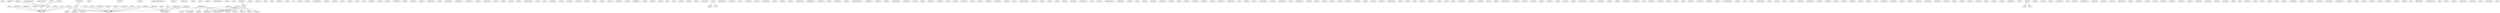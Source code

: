 digraph G {
  tsai [ label="tsai(1)" ];
  spring [ label="spring(1)" ];
  imparatorlugu [ label="imparatorlugu(2)" ];
  ed [ label="ed(9)" ];
  face [ label="face(1)" ];
  harbinde [ label="harbinde(2)" ];
  nun [ label="nun(5)" ];
  harbord [ label="harbord(1)" ];
  power [ label="power(1)" ];
  askeri [ label="askeri(2)" ];
  imparatorluklarindaki [ label="imparatorluklarindaki(1)" ];
  volume [ label="volume(1)" ];
  tarihi [ label="tarihi(1)" ];
  mutlucag [ label="mutlucag(1)" ];
  des [ label="des(2)" ];
  entrangeres [ label="entrangeres(1)" ];
  jackh [ label="jackh(1)" ];
  kur [ label="kur(2)" ];
  escape [ label="escape(1)" ];
  ermenilerden [ label="ermenilerden(1)" ];
  kital [ label="kital(1)" ];
  asia [ label="asia(1)" ];
  meray [ label="meray(2)" ];
  cambridge [ label="cambridge(3)" ];
  bir [ label="bir(2)" ];
  war [ label="war(1)" ];
  nasil [ label="nasil(1)" ];
  yaratilir [ label="yaratilir(1)" ];
  sorun [ label="sorun(1)" ];
  hakkinda [ label="hakkinda(1)" ];
  yi [ label="yi(1)" ];
  ohanus [ label="ohanus(1)" ];
  yale [ label="yale(1)" ];
  orel [ label="orel(1)" ];
  turkozu [ label="turkozu(1)" ];
  greece [ label="greece(1)" ];
  atase [ label="atase(1)" ];
  vi [ label="vi(1)" ];
  divan [ label="divan(1)" ];
  conference [ label="conference(2)" ];
  devlet [ label="devlet(1)" ];
  talimatname [ label="talimatname(1)" ];
  article [ label="article(1)" ];
  mesele [ label="mesele(1)" ];
  evvel [ label="evvel(1)" ];
  exists [ label="exists(1)" ];
  sera [ label="sera(1)" ];
  york [ label="york(8)" ];
  esas [ label="esas(1)" ];
  hareket [ label="hareket(1)" ];
  crown [ label="crown(1)" ];
  serves [ label="serves(1)" ];
  defterleri [ label="defterleri(3)" ];
  alfred [ label="alfred(1)" ];
  implore [ label="implore(1)" ];
  closed [ label="closed(1)" ];
  muharrerat [ label="muharrerat(4)" ];
  read [ label="read(1)" ];
  ittihad [ label="ittihad(1)" ];
  berkeley [ label="berkeley(2)" ];
  gunumuze [ label="gunumuze(1)" ];
  hazirliklari [ label="hazirliklari(1)" ];
  alexander [ label="alexander(1)" ];
  olunan [ label="olunan(1)" ];
  civilization [ label="civilization(1)" ];
  orsay [ label="orsay(1)" ];
  hakkinda [ label="hakkinda(1)" ];
  kalem [ label="kalem(1)" ];
  teroru [ label="teroru(1)" ];
  armenia [ label="armenia(2)" ];
  soul [ label="soul(1)" ];
  proceeded [ label="proceeded(1)" ];
  today [ label="today(1)" ];
  work [ label="work(1)" ];
  mountain [ label="mountain(1)" ];
  serve [ label="serve(1)" ];
  extermination [ label="extermination(1)" ];
  press [ label="press(5)" ];
  good [ label="good(1)" ];
  correspondence [ label="correspondence(3)" ];
  sempozyumu [ label="sempozyumu(1)" ];
  crane [ label="crane(1)" ];
  ilmi [ label="ilmi(1)" ];
  mesulleri [ label="mesulleri(1)" ];
  anasir [ label="anasir(1)" ];
  praeger [ label="praeger(1)" ];
  turklere [ label="turklere(1)" ];
  history [ label="history(3)" ];
  kadar [ label="kadar(1)" ];
  idare [ label="idare(1)" ];
  mahsus [ label="mahsus(1)" ];
  toynbee [ label="toynbee(1)" ];
  sorunu [ label="sorunu(1)" ];
  belgelerle [ label="belgelerle(1)" ];
  place [ label="place(1)" ];
  william [ label="william(1)" ];
  sehid [ label="sehid(1)" ];
  falls [ label="falls(1)" ];
  ege [ label="ege(1)" ];
  tarihin [ label="tarihin(1)" ];
  haven [ label="haven(1)" ];
  harb [ label="harb(2)" ];
  ermeniler [ label="ermeniler(3)" ];
  hate [ label="hate(2)" ];
  gain [ label="gain(1)" ];
  lot [ label="lot(1)" ];
  imperialism [ label="imperialism(1)" ];
  lousanne [ label="lousanne(1)" ];
  pasa [ label="pasa(1)" ];
  kartonlar [ label="kartonlar(2)" ];
  policy [ label="policy(1)" ];
  committee [ label="committee(1)" ];
  india [ label="india(1)" ];
  terakki [ label="terakki(1)" ];
  review [ label="review(1)" ];
  translation [ label="translation(1)" ];
  mudafaalari [ label="mudafaalari(1)" ];
  truebner [ label="truebner(1)" ];
  dunn [ label="dunn(1)" ];
  deliorman [ label="deliorman(1)" ];
  yildiz [ label="yildiz(2)" ];
  revolutionnaires [ label="revolutionnaires(1)" ];
  makaleler [ label="makaleler(1)" ];
  kitabevi [ label="kitabevi(1)" ];
  robert [ label="robert(1)" ];
  ankara [ label="ankara(2)" ];
  ermenilerin [ label="ermenilerin(1)" ];
  ottomane [ label="ottomane(1)" ];
  arsivi [ label="arsivi(1)" ];
  neside [ label="neside(1)" ];
  tarih [ label="tarih(2)" ];
  malumat [ label="malumat(1)" ];
  ottoman [ label="ottoman(1)" ];
  izmir [ label="izmir(1)" ];
  british [ label="british(1)" ];
  avetis [ label="avetis(1)" ];
  rawlinson [ label="rawlinson(1)" ];
  price [ label="price(1)" ];
  peace [ label="peace(1)" ];
  gazigiray [ label="gazigiray(1)" ];
  bakanligi [ label="bakanligi(1)" ];
  devleti [ label="devleti(2)" ];
  yuca [ label="yuca(1)" ];
  question [ label="question(2)" ];
  dunya [ label="dunya(1)" ];
  transcaucasia [ label="transcaucasia(1)" ];
  leonard [ label="leonard(1)" ];
  basar [ label="basar(1)" ];
  gn [ label="gn(2)" ];
  cokus [ label="cokus(1)" ];
  yahut [ label="yahut(1)" ];
  lenger [ label="lenger(1)" ];
  kurtulus [ label="kurtulus(1)" ];
  appressian [ label="appressian(1)" ];
  turk [ label="turk(3)" ];
  time [ label="time(1)" ];
  veysel [ label="veysel(1)" ];
  independence [ label="independence(2)" ];
  sardarapat [ label="sardarapat(1)" ];
  powell [ label="powell(1)" ];
  lausanne [ label="lausanne(2)" ];
  arsiv [ label="arsiv(1)" ];
  trench [ label="trench(1)" ];
  espouse [ label="espouse(1)" ];
  professor [ label="professor(1)" ];
  boston [ label="boston(1)" ];
  paul [ label="paul(2)" ];
  aksin [ label="aksin(1)" ];
  kafkas [ label="kafkas(1)" ];
  stanford [ label="stanford(1)" ];
  jaeschke [ label="jaeschke(1)" ];
  irade [ label="irade(1)" ];
  mustenid [ label="mustenid(1)" ];
  diplomacy [ label="diplomacy(1)" ];
  zeus [ label="zeus(1)" ];
  library [ label="library(1)" ];
  talat [ label="talat(1)" ];
  constitution [ label="constitution(1)" ];
  sydney [ label="sydney(1)" ];
  melbourne [ label="melbourne(1)" ];
  asaf [ label="asaf(1)" ];
  basbakanlik [ label="basbakanlik(1)" ];
  hatred [ label="hatred(1)" ];
  legion [ label="legion(1)" ];
  sir [ label="sir(2)" ];
  sahak [ label="sahak(1)" ];
  serdar [ label="serdar(2)" ];
  zuma [ label="zuma(1)" ];
  stop [ label="stop(1)" ];
  writes [ label="writes(1)" ];
  russia [ label="russia(1)" ];
  house [ label="house(1)" ];
  crescent [ label="crescent(1)" ];
  road [ label="road(2)" ];
  chatnam [ label="chatnam(1)" ];
  girisi [ label="girisi(1)" ];
  europe [ label="europe(1)" ];
  taksimi [ label="taksimi(1)" ];
  soyledikleri [ label="soyledikleri(1)" ];
  alper [ label="alper(1)" ];
  treaty [ label="treaty(1)" ];
  fall [ label="fall(1)" ];
  bombay [ label="bombay(1)" ];
  progress [ label="progress(1)" ];
  kurat [ label="kurat(1)" ];
  yayin [ label="yayin(1)" ];
  elie [ label="elie(1)" ];
  movement [ label="movement(1)" ];
  struggle [ label="struggle(2)" ];
  belgeler [ label="belgeler(1)" ];
  partition [ label="partition(2)" ];
  ducar [ label="ducar(1)" ];
  mark [ label="mark(1)" ];
  indianapolis [ label="indianapolis(1)" ];
  magazine [ label="magazine(1)" ];
  comites [ label="comites(1)" ];
  kanunu [ label="kanunu(1)" ];
  basim [ label="basim(1)" ];
  kedouri [ label="kedouri(1)" ];
  olcay [ label="olcay(1)" ];
  version [ label="version(1)" ];
  harbe [ label="harbe(1)" ];
  ermenilerce [ label="ermenilerce(1)" ];
  lozan [ label="lozan(1)" ];
  kaynaklari [ label="kaynaklari(1)" ];
  gozen [ label="gozen(1)" ];
  caliph [ label="caliph(1)" ];
  perakende [ label="perakende(1)" ];
  stephanie [ label="stephanie(1)" ];
  dr [ label="dr(1)" ];
  atfedilen [ label="atfedilen(1)" ];
  laurence [ label="laurence(1)" ];
  paris [ label="paris(1)" ];
  evrak [ label="evrak(3)" ];
  uucp [ label="uucp(1)" ];
  tarihte [ label="tarihte(1)" ];
  caucasian [ label="caucasian(1)" ];
  reinhart [ label="reinhart(1)" ];
  demir [ label="demir(1)" ];
  osmanlilardan [ label="osmanlilardan(1)" ];
  icyuzu [ label="icyuzu(1)" ];
  clair [ label="clair(1)" ];
  king [ label="king(1)" ];
  tahassusler [ label="tahassusler(1)" ];
  valyi [ label="valyi(1)" ];
  raporu [ label="raporu(1)" ];
  print [ label="print(1)" ];
  meade [ label="meade(1)" ];
  ingilizce [ label="ingilizce(1)" ];
  ihtilaliyesi [ label="ihtilaliyesi(1)" ];
  turquie [ label="turquie(1)" ];
  argic [ label="argic(3)" ];
  dahiliye [ label="dahiliye(3)" ];
  farrar [ label="farrar(1)" ];
  rebirth [ label="rebirth(1)" ];
  harbiye [ label="harbiye(1)" ];
  orient [ label="orient(1)" ];
  bobbs [ label="bobbs(1)" ];
  conn [ label="conn(1)" ];
  california [ label="california(2)" ];
  muratoff [ label="muratoff(1)" ];
  ercikan [ label="ercikan(1)" ];
  hulbe [ label="hulbe(1)" ];
  muslime [ label="muslime(1)" ];
  osmaniye [ label="osmaniye(1)" ];
  tarihinde [ label="tarihinde(1)" ];
  turkiye [ label="turkiye(3)" ];
  rolleri [ label="rolleri(1)" ];
  imparatorlugu [ label="imparatorlugu(1)" ];
  tedkik [ label="tedkik(1)" ];
  turkey [ label="turkey(12)" ];
  hazine [ label="hazine(1)" ];
  moslem [ label="moslem(1)" ];
  story [ label="story(1)" ];
  mogan [ label="mogan(1)" ];
  sovyet [ label="sovyet(2)" ];
  yollarinda [ label="yollarinda(1)" ];
  baris [ label="baris(1)" ];
  ermeni [ label="ermeni(1)" ];
  ne [ label="ne(1)" ];
  un [ label="un(1)" ];
  akgun [ label="akgun(1)" ];
  curzon [ label="curzon(1)" ];
  shaw [ label="shaw(1)" ];
  university [ label="university(6)" ];
  dair [ label="dair(1)" ];
  komite [ label="komite(1)" ];
  intelligence [ label="intelligence(1)" ];
  hocaoglu [ label="hocaoglu(2)" ];
  hansard [ label="hansard(1)" ];
  guerre [ label="guerre(1)" ];
  derlemeler [ label="derlemeler(1)" ];
  sonra [ label="sonra(1)" ];
  belgeleri [ label="belgeleri(3)" ];
  kerem [ label="kerem(1)" ];
  union [ label="union(1)" ];
  siyasiye [ label="siyasiye(1)" ];
  heritage [ label="heritage(1)" ];
  harbi [ label="harbi(3)" ];
  armenie [ label="armenie(1)" ];
  seltzer [ label="seltzer(1)" ];
  genocide [ label="genocide(2)" ];
  dosyalari [ label="dosyalari(1)" ];
  empire [ label="empire(2)" ];
  security [ label="security(1)" ];
  field [ label="field(1)" ];
  ilan [ label="ilan(1)" ];
  republic [ label="republic(1)" ];
  aliye [ label="aliye(1)" ];
  karal [ label="karal(1)" ];
  gurun [ label="gurun(1)" ];
  ryan [ label="ryan(1)" ];
  akboy [ label="akboy(1)" ];
  vesikalarla [ label="vesikalarla(1)" ];
  east [ label="east(1)" ];
  world [ label="world(1)" ];
  tanzimat [ label="tanzimat(1)" ];
  century [ label="century(1)" ];
  muammer [ label="muammer(1)" ];
  vesikalariyla [ label="vesikalariyla(1)" ];
  vilayet [ label="vilayet(1)" ];
  felix [ label="felix(1)" ];
  louise [ label="louise(1)" ];
  turkler [ label="turkler(1)" ];
  heyeti [ label="heyeti(1)" ];
  hatiralar [ label="hatiralar(1)" ];
  buyuk [ label="buyuk(1)" ];
  office [ label="office(8)" ];
  co [ label="co(6)" ];
  defterdarlik [ label="defterdarlik(1)" ];
  gorduklerimiz [ label="gorduklerimiz(1)" ];
  ltd [ label="ltd(1)" ];
  rahmi [ label="rahmi(1)" ];
  islam [ label="islam(2)" ];
  commission [ label="commission(1)" ];
  disisleri [ label="disisleri(1)" ];
  ordu [ label="ordu(1)" ];
  argument [ label="argument(1)" ];
  call [ label="call(1)" ];
  imparatorlugu -> ed [ label="1" ];
  harbinde -> nun [ label="1" ];
  askeri -> nun [ label="1" ];
  tarihi -> ed [ label="1" ];
  des -> entrangeres [ label="1" ];
  meray -> ed [ label="1" ];
  cambridge -> bir [ label="1" ];
  cambridge -> war [ label="1" ];
  bir -> nasil [ label="1" ];
  bir -> yaratilir [ label="1" ];
  bir -> sorun [ label="1" ];
  bir -> war [ label="1" ];
  hakkinda -> yi [ label="1" ];
  greece -> war [ label="1" ];
  greece -> entrangeres [ label="1" ];
  conference -> entrangeres [ label="1" ];
  york -> war [ label="3" ];
  ittihad -> ed [ label="1" ];
  berkeley -> war [ label="1" ];
  hakkinda -> yi [ label="1" ];
  armenia -> soul [ label="1" ];
  armenia -> proceeded [ label="1" ];
  armenia -> today [ label="1" ];
  armenia -> war [ label="1" ];
  armenia -> work [ label="1" ];
  armenia -> mountain [ label="1" ];
  armenia -> serve [ label="1" ];
  armenia -> extermination [ label="1" ];
  press -> war [ label="2" ];
  correspondence -> ed [ label="1" ];
  hate -> gain [ label="1" ];
  hate -> lot [ label="1" ];
  ed -> nun [ label="2" ];
  ankara -> war [ label="1" ];
  ankara -> nun [ label="2" ];
  arsivi -> nun [ label="1" ];
  british -> war [ label="1" ];
  question -> war [ label="1" ];
  dunya -> nun [ label="1" ];
  gn -> nun [ label="1" ];
  turk -> nun [ label="1" ];
  lausanne -> entrangeres [ label="1" ];
  paul -> war [ label="1" ];
  sir -> war [ label="1" ];
  serdar -> zuma [ label="1" ];
  serdar -> work [ label="1" ];
  serdar -> stop [ label="1" ];
  serdar -> mountain [ label="1" ];
  serdar -> writes [ label="1" ];
  serdar -> serve [ label="1" ];
  serdar -> extermination [ label="1" ];
  road -> war [ label="1" ];
  belgeler -> nun [ label="1" ];
  argic -> work [ label="1" ];
  argic -> stop [ label="1" ];
  argic -> mountain [ label="1" ];
  argic -> writes [ label="1" ];
  argic -> serve [ label="1" ];
  argic -> extermination [ label="1" ];
  turkey -> entrangeres [ label="2" ];
  ermeni -> ne [ label="1" ];
  ermeni -> un [ label="1" ];
  harbi -> yi [ label="1" ];
  east -> entrangeres [ label="1" ];
}
